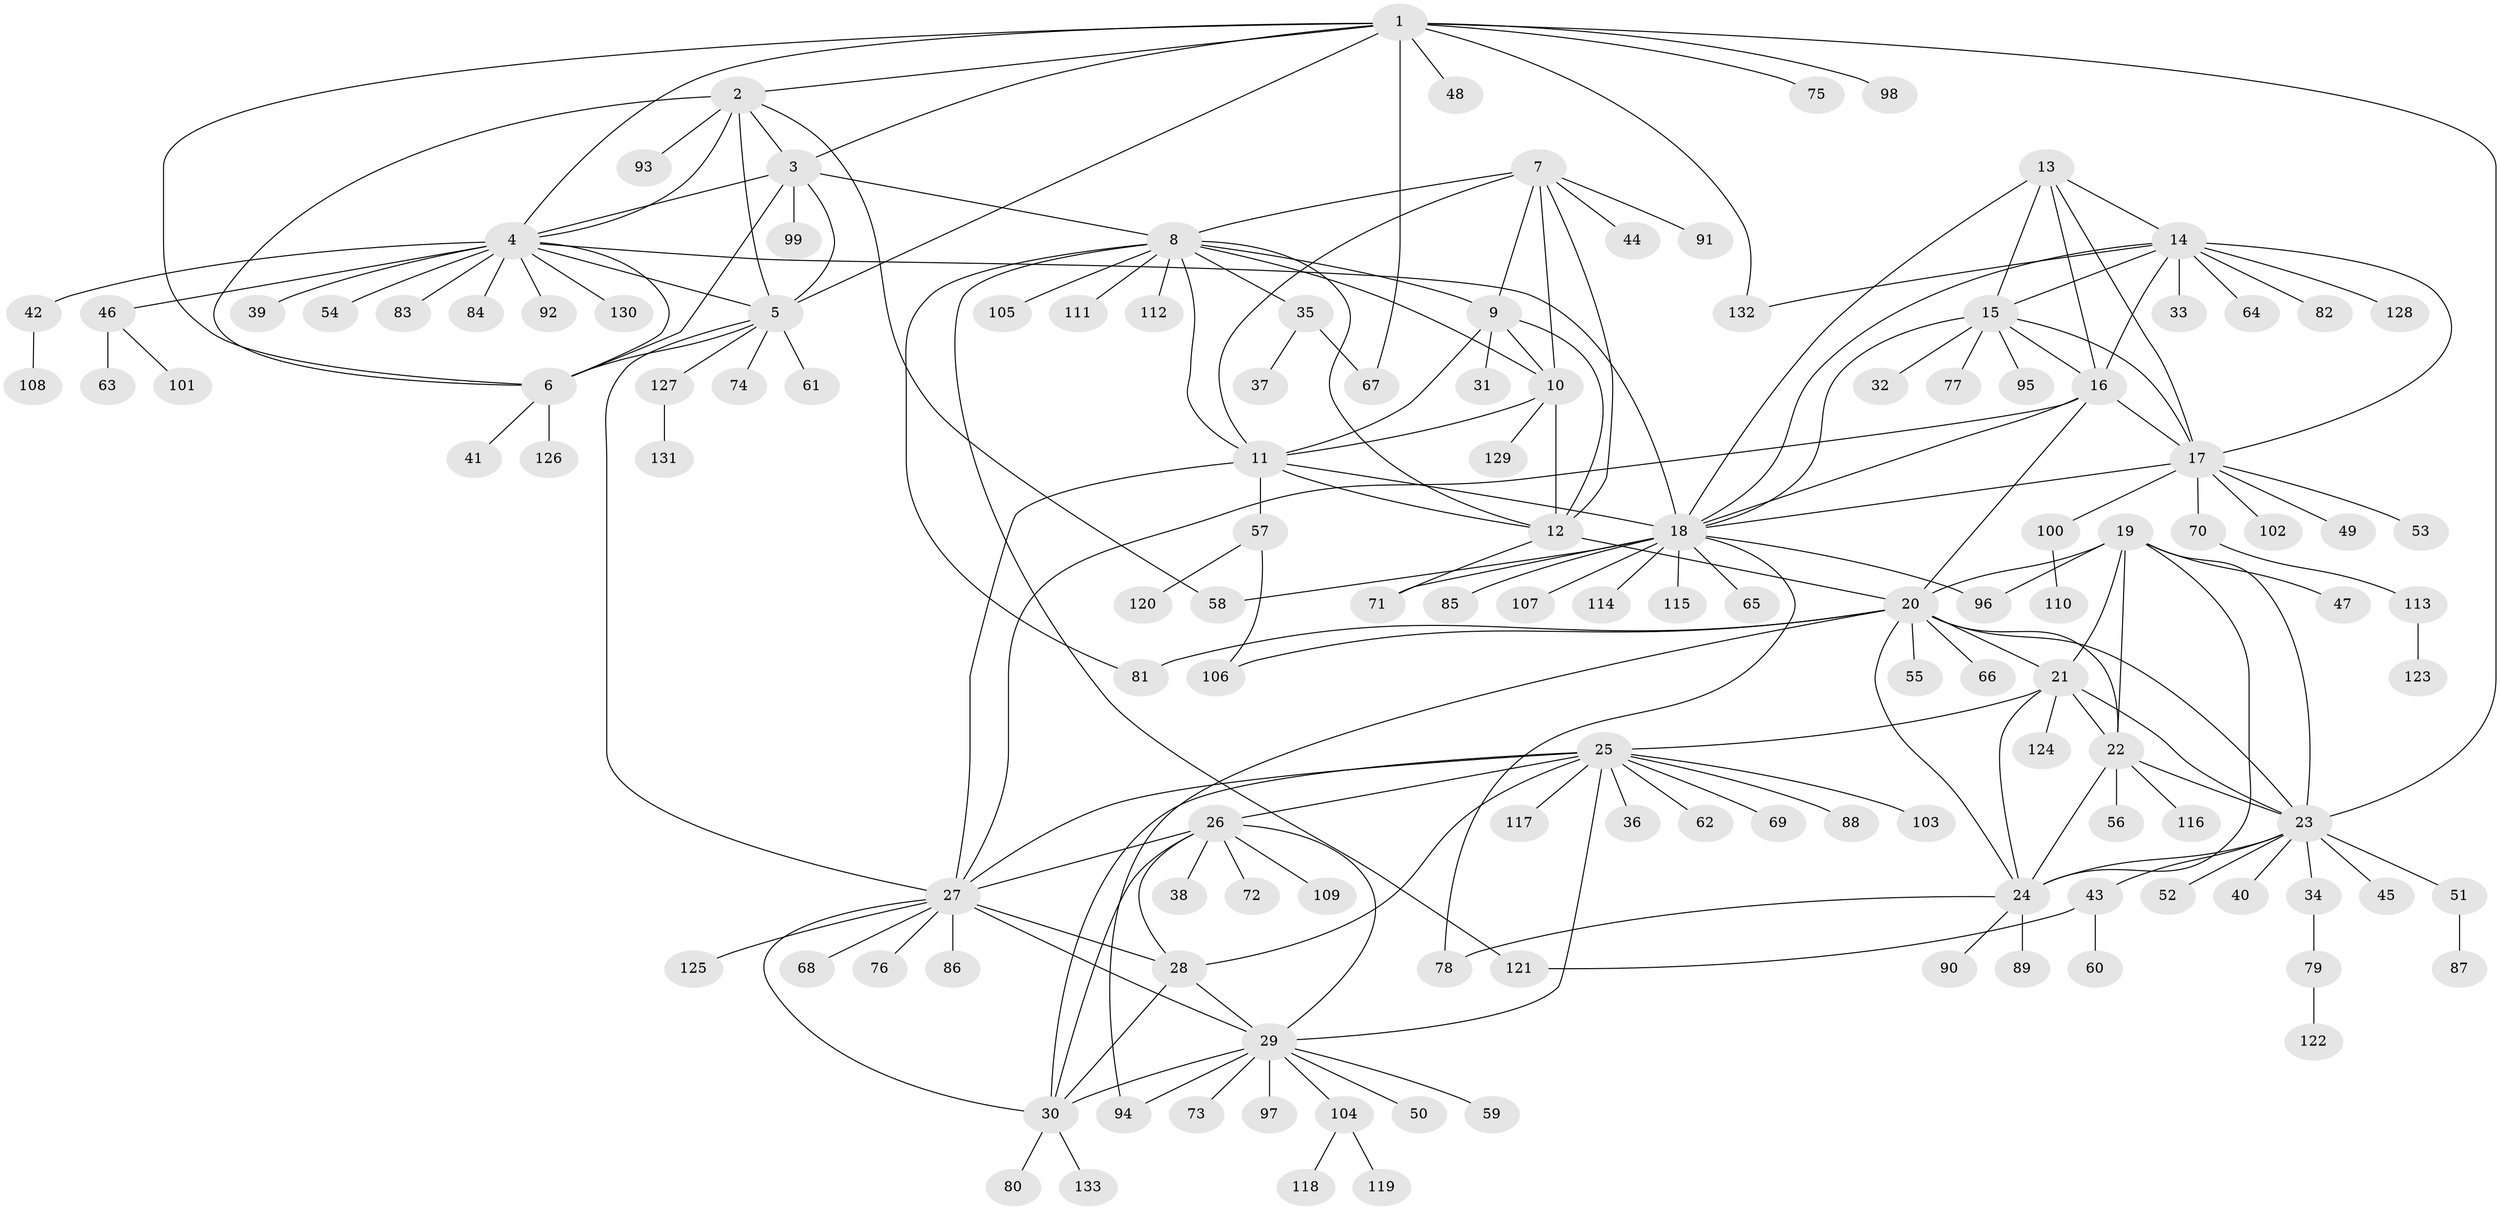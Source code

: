 // coarse degree distribution, {11: 0.015151515151515152, 7: 0.07575757575757576, 14: 0.030303030303030304, 6: 0.030303030303030304, 5: 0.06060606060606061, 12: 0.015151515151515152, 8: 0.045454545454545456, 9: 0.015151515151515152, 4: 0.045454545454545456, 2: 0.045454545454545456, 1: 0.6060606060606061, 3: 0.015151515151515152}
// Generated by graph-tools (version 1.1) at 2025/19/03/04/25 18:19:27]
// undirected, 133 vertices, 198 edges
graph export_dot {
graph [start="1"]
  node [color=gray90,style=filled];
  1;
  2;
  3;
  4;
  5;
  6;
  7;
  8;
  9;
  10;
  11;
  12;
  13;
  14;
  15;
  16;
  17;
  18;
  19;
  20;
  21;
  22;
  23;
  24;
  25;
  26;
  27;
  28;
  29;
  30;
  31;
  32;
  33;
  34;
  35;
  36;
  37;
  38;
  39;
  40;
  41;
  42;
  43;
  44;
  45;
  46;
  47;
  48;
  49;
  50;
  51;
  52;
  53;
  54;
  55;
  56;
  57;
  58;
  59;
  60;
  61;
  62;
  63;
  64;
  65;
  66;
  67;
  68;
  69;
  70;
  71;
  72;
  73;
  74;
  75;
  76;
  77;
  78;
  79;
  80;
  81;
  82;
  83;
  84;
  85;
  86;
  87;
  88;
  89;
  90;
  91;
  92;
  93;
  94;
  95;
  96;
  97;
  98;
  99;
  100;
  101;
  102;
  103;
  104;
  105;
  106;
  107;
  108;
  109;
  110;
  111;
  112;
  113;
  114;
  115;
  116;
  117;
  118;
  119;
  120;
  121;
  122;
  123;
  124;
  125;
  126;
  127;
  128;
  129;
  130;
  131;
  132;
  133;
  1 -- 2;
  1 -- 3;
  1 -- 4;
  1 -- 5;
  1 -- 6;
  1 -- 23;
  1 -- 48;
  1 -- 67;
  1 -- 75;
  1 -- 98;
  1 -- 132;
  2 -- 3;
  2 -- 4;
  2 -- 5;
  2 -- 6;
  2 -- 58;
  2 -- 93;
  3 -- 4;
  3 -- 5;
  3 -- 6;
  3 -- 8;
  3 -- 99;
  4 -- 5;
  4 -- 6;
  4 -- 18;
  4 -- 39;
  4 -- 42;
  4 -- 46;
  4 -- 54;
  4 -- 83;
  4 -- 84;
  4 -- 92;
  4 -- 130;
  5 -- 6;
  5 -- 27;
  5 -- 61;
  5 -- 74;
  5 -- 127;
  6 -- 41;
  6 -- 126;
  7 -- 8;
  7 -- 9;
  7 -- 10;
  7 -- 11;
  7 -- 12;
  7 -- 44;
  7 -- 91;
  8 -- 9;
  8 -- 10;
  8 -- 11;
  8 -- 12;
  8 -- 35;
  8 -- 81;
  8 -- 105;
  8 -- 111;
  8 -- 112;
  8 -- 121;
  9 -- 10;
  9 -- 11;
  9 -- 12;
  9 -- 31;
  10 -- 11;
  10 -- 12;
  10 -- 129;
  11 -- 12;
  11 -- 18;
  11 -- 27;
  11 -- 57;
  12 -- 20;
  12 -- 71;
  13 -- 14;
  13 -- 15;
  13 -- 16;
  13 -- 17;
  13 -- 18;
  14 -- 15;
  14 -- 16;
  14 -- 17;
  14 -- 18;
  14 -- 33;
  14 -- 64;
  14 -- 82;
  14 -- 128;
  14 -- 132;
  15 -- 16;
  15 -- 17;
  15 -- 18;
  15 -- 32;
  15 -- 77;
  15 -- 95;
  16 -- 17;
  16 -- 18;
  16 -- 20;
  16 -- 27;
  17 -- 18;
  17 -- 49;
  17 -- 53;
  17 -- 70;
  17 -- 100;
  17 -- 102;
  18 -- 58;
  18 -- 65;
  18 -- 71;
  18 -- 78;
  18 -- 85;
  18 -- 96;
  18 -- 107;
  18 -- 114;
  18 -- 115;
  19 -- 20;
  19 -- 21;
  19 -- 22;
  19 -- 23;
  19 -- 24;
  19 -- 47;
  19 -- 96;
  20 -- 21;
  20 -- 22;
  20 -- 23;
  20 -- 24;
  20 -- 55;
  20 -- 66;
  20 -- 81;
  20 -- 94;
  20 -- 106;
  21 -- 22;
  21 -- 23;
  21 -- 24;
  21 -- 25;
  21 -- 124;
  22 -- 23;
  22 -- 24;
  22 -- 56;
  22 -- 116;
  23 -- 24;
  23 -- 34;
  23 -- 40;
  23 -- 43;
  23 -- 45;
  23 -- 51;
  23 -- 52;
  24 -- 78;
  24 -- 89;
  24 -- 90;
  25 -- 26;
  25 -- 27;
  25 -- 28;
  25 -- 29;
  25 -- 30;
  25 -- 36;
  25 -- 62;
  25 -- 69;
  25 -- 88;
  25 -- 103;
  25 -- 117;
  26 -- 27;
  26 -- 28;
  26 -- 29;
  26 -- 30;
  26 -- 38;
  26 -- 72;
  26 -- 109;
  27 -- 28;
  27 -- 29;
  27 -- 30;
  27 -- 68;
  27 -- 76;
  27 -- 86;
  27 -- 125;
  28 -- 29;
  28 -- 30;
  29 -- 30;
  29 -- 50;
  29 -- 59;
  29 -- 73;
  29 -- 94;
  29 -- 97;
  29 -- 104;
  30 -- 80;
  30 -- 133;
  34 -- 79;
  35 -- 37;
  35 -- 67;
  42 -- 108;
  43 -- 60;
  43 -- 121;
  46 -- 63;
  46 -- 101;
  51 -- 87;
  57 -- 106;
  57 -- 120;
  70 -- 113;
  79 -- 122;
  100 -- 110;
  104 -- 118;
  104 -- 119;
  113 -- 123;
  127 -- 131;
}

